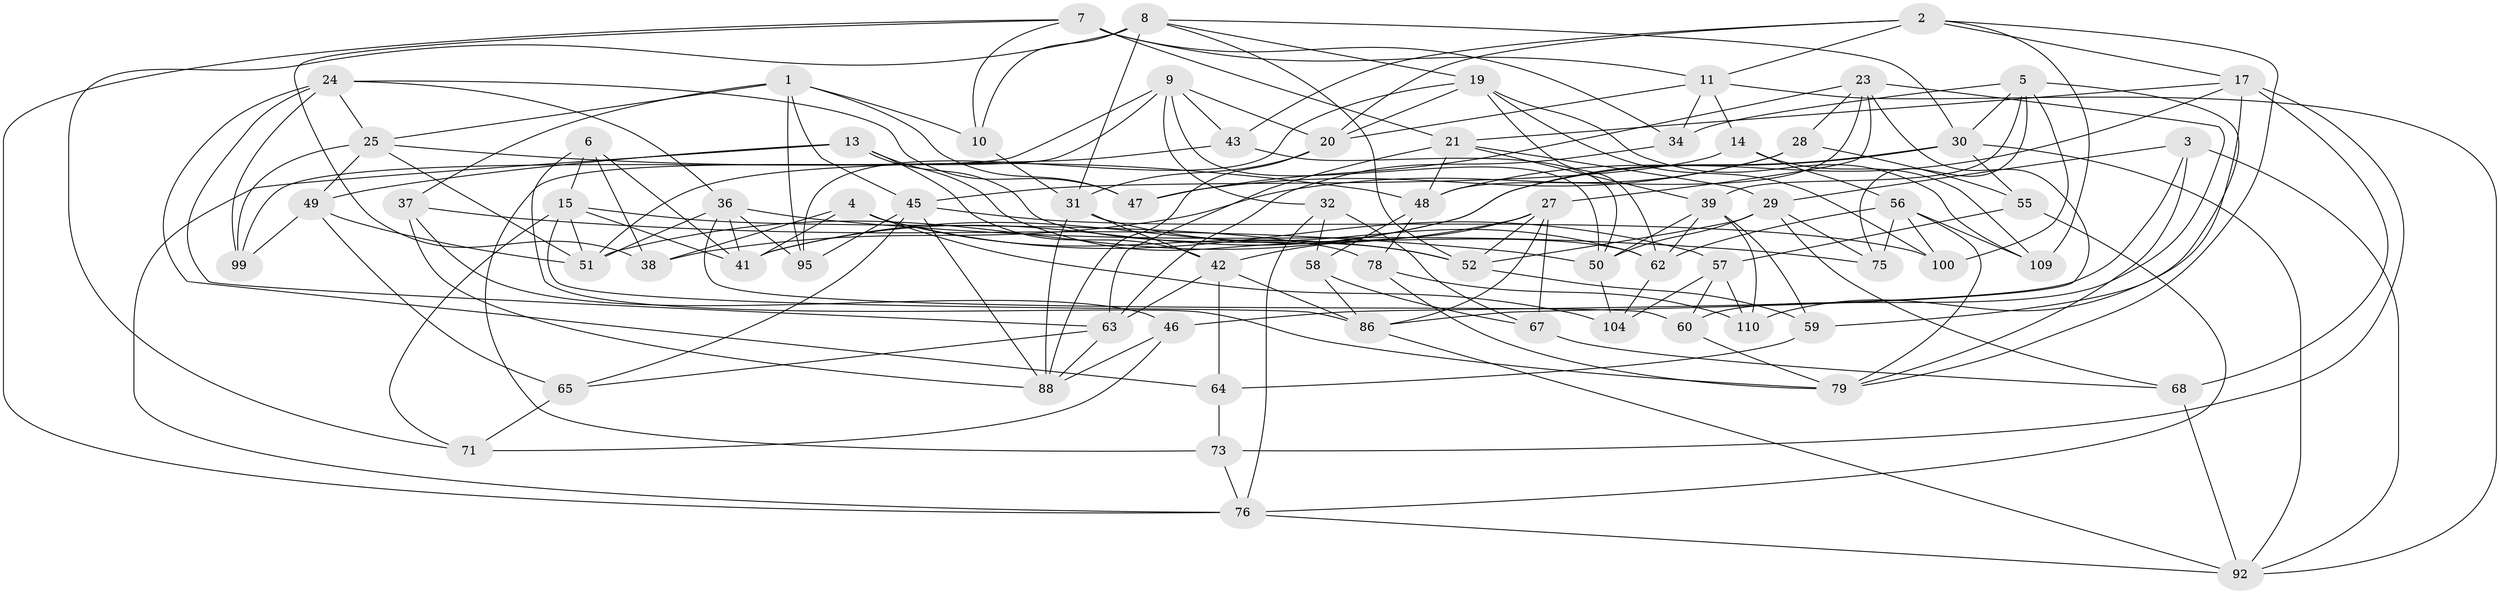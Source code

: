 // Generated by graph-tools (version 1.1) at 2025/52/02/27/25 19:52:30]
// undirected, 70 vertices, 178 edges
graph export_dot {
graph [start="1"]
  node [color=gray90,style=filled];
  1 [super="+82"];
  2 [super="+22"];
  3;
  4 [super="+35"];
  5 [super="+87"];
  6;
  7 [super="+106"];
  8 [super="+26"];
  9 [super="+16"];
  10;
  11 [super="+12"];
  13 [super="+44"];
  14;
  15 [super="+18"];
  17 [super="+85"];
  19 [super="+83"];
  20 [super="+96"];
  21 [super="+72"];
  23 [super="+108"];
  24 [super="+91"];
  25 [super="+40"];
  27 [super="+54"];
  28;
  29 [super="+93"];
  30 [super="+33"];
  31 [super="+105"];
  32;
  34;
  36 [super="+90"];
  37;
  38;
  39 [super="+80"];
  41 [super="+53"];
  42 [super="+66"];
  43;
  45 [super="+61"];
  46;
  47;
  48 [super="+94"];
  49 [super="+74"];
  50 [super="+89"];
  51 [super="+77"];
  52 [super="+98"];
  55;
  56 [super="+81"];
  57 [super="+69"];
  58;
  59;
  60;
  62 [super="+84"];
  63 [super="+70"];
  64;
  65;
  67;
  68;
  71;
  73;
  75;
  76 [super="+102"];
  78;
  79 [super="+101"];
  86 [super="+97"];
  88 [super="+107"];
  92 [super="+103"];
  95;
  99;
  100;
  104;
  109;
  110;
  1 -- 25;
  1 -- 47;
  1 -- 95;
  1 -- 10;
  1 -- 37;
  1 -- 45;
  2 -- 17;
  2 -- 20;
  2 -- 11;
  2 -- 43;
  2 -- 109;
  2 -- 79;
  3 -- 29;
  3 -- 46;
  3 -- 79;
  3 -- 92;
  4 -- 41;
  4 -- 104;
  4 -- 57 [weight=2];
  4 -- 38;
  4 -- 52;
  5 -- 34;
  5 -- 75;
  5 -- 59;
  5 -- 100;
  5 -- 30;
  5 -- 39;
  6 -- 38;
  6 -- 79;
  6 -- 15;
  6 -- 41;
  7 -- 10;
  7 -- 21;
  7 -- 34;
  7 -- 11;
  7 -- 38;
  7 -- 76;
  8 -- 71;
  8 -- 19;
  8 -- 10;
  8 -- 52;
  8 -- 31;
  8 -- 30;
  9 -- 99;
  9 -- 73;
  9 -- 32;
  9 -- 50;
  9 -- 43;
  9 -- 20;
  10 -- 31;
  11 -- 14;
  11 -- 92;
  11 -- 34;
  11 -- 20;
  13 -- 62;
  13 -- 49 [weight=2];
  13 -- 42;
  13 -- 76;
  13 -- 52;
  14 -- 56;
  14 -- 45;
  14 -- 109;
  15 -- 78;
  15 -- 86;
  15 -- 51;
  15 -- 71;
  15 -- 41;
  17 -- 110;
  17 -- 73;
  17 -- 68;
  17 -- 21;
  17 -- 51;
  19 -- 95;
  19 -- 100;
  19 -- 109;
  19 -- 62;
  19 -- 20;
  20 -- 31;
  20 -- 88;
  21 -- 29;
  21 -- 48;
  21 -- 63;
  21 -- 39;
  23 -- 27;
  23 -- 47;
  23 -- 60;
  23 -- 48;
  23 -- 28;
  23 -- 86;
  24 -- 36;
  24 -- 63;
  24 -- 99;
  24 -- 64;
  24 -- 47;
  24 -- 25;
  25 -- 51;
  25 -- 48;
  25 -- 99;
  25 -- 49;
  27 -- 41;
  27 -- 52;
  27 -- 67;
  27 -- 42;
  27 -- 86;
  28 -- 47;
  28 -- 38;
  28 -- 55;
  29 -- 75;
  29 -- 68;
  29 -- 52;
  29 -- 50;
  30 -- 48;
  30 -- 92;
  30 -- 55;
  30 -- 41;
  31 -- 62;
  31 -- 88;
  31 -- 42;
  32 -- 67;
  32 -- 58;
  32 -- 76;
  34 -- 63;
  36 -- 95;
  36 -- 75;
  36 -- 60;
  36 -- 51;
  36 -- 41;
  37 -- 88;
  37 -- 46;
  37 -- 50;
  39 -- 110;
  39 -- 59;
  39 -- 62;
  39 -- 50;
  42 -- 64;
  42 -- 63;
  42 -- 86;
  43 -- 51;
  43 -- 50;
  45 -- 65;
  45 -- 88;
  45 -- 100;
  45 -- 95;
  46 -- 71;
  46 -- 88;
  48 -- 78;
  48 -- 58;
  49 -- 99;
  49 -- 65;
  49 -- 51;
  50 -- 104;
  52 -- 59;
  55 -- 57;
  55 -- 76;
  56 -- 100;
  56 -- 75;
  56 -- 109;
  56 -- 79;
  56 -- 62;
  57 -- 104;
  57 -- 60;
  57 -- 110;
  58 -- 67;
  58 -- 86;
  59 -- 64;
  60 -- 79;
  62 -- 104;
  63 -- 88;
  63 -- 65;
  64 -- 73;
  65 -- 71;
  67 -- 68;
  68 -- 92;
  73 -- 76;
  76 -- 92;
  78 -- 110;
  78 -- 79;
  86 -- 92;
}
